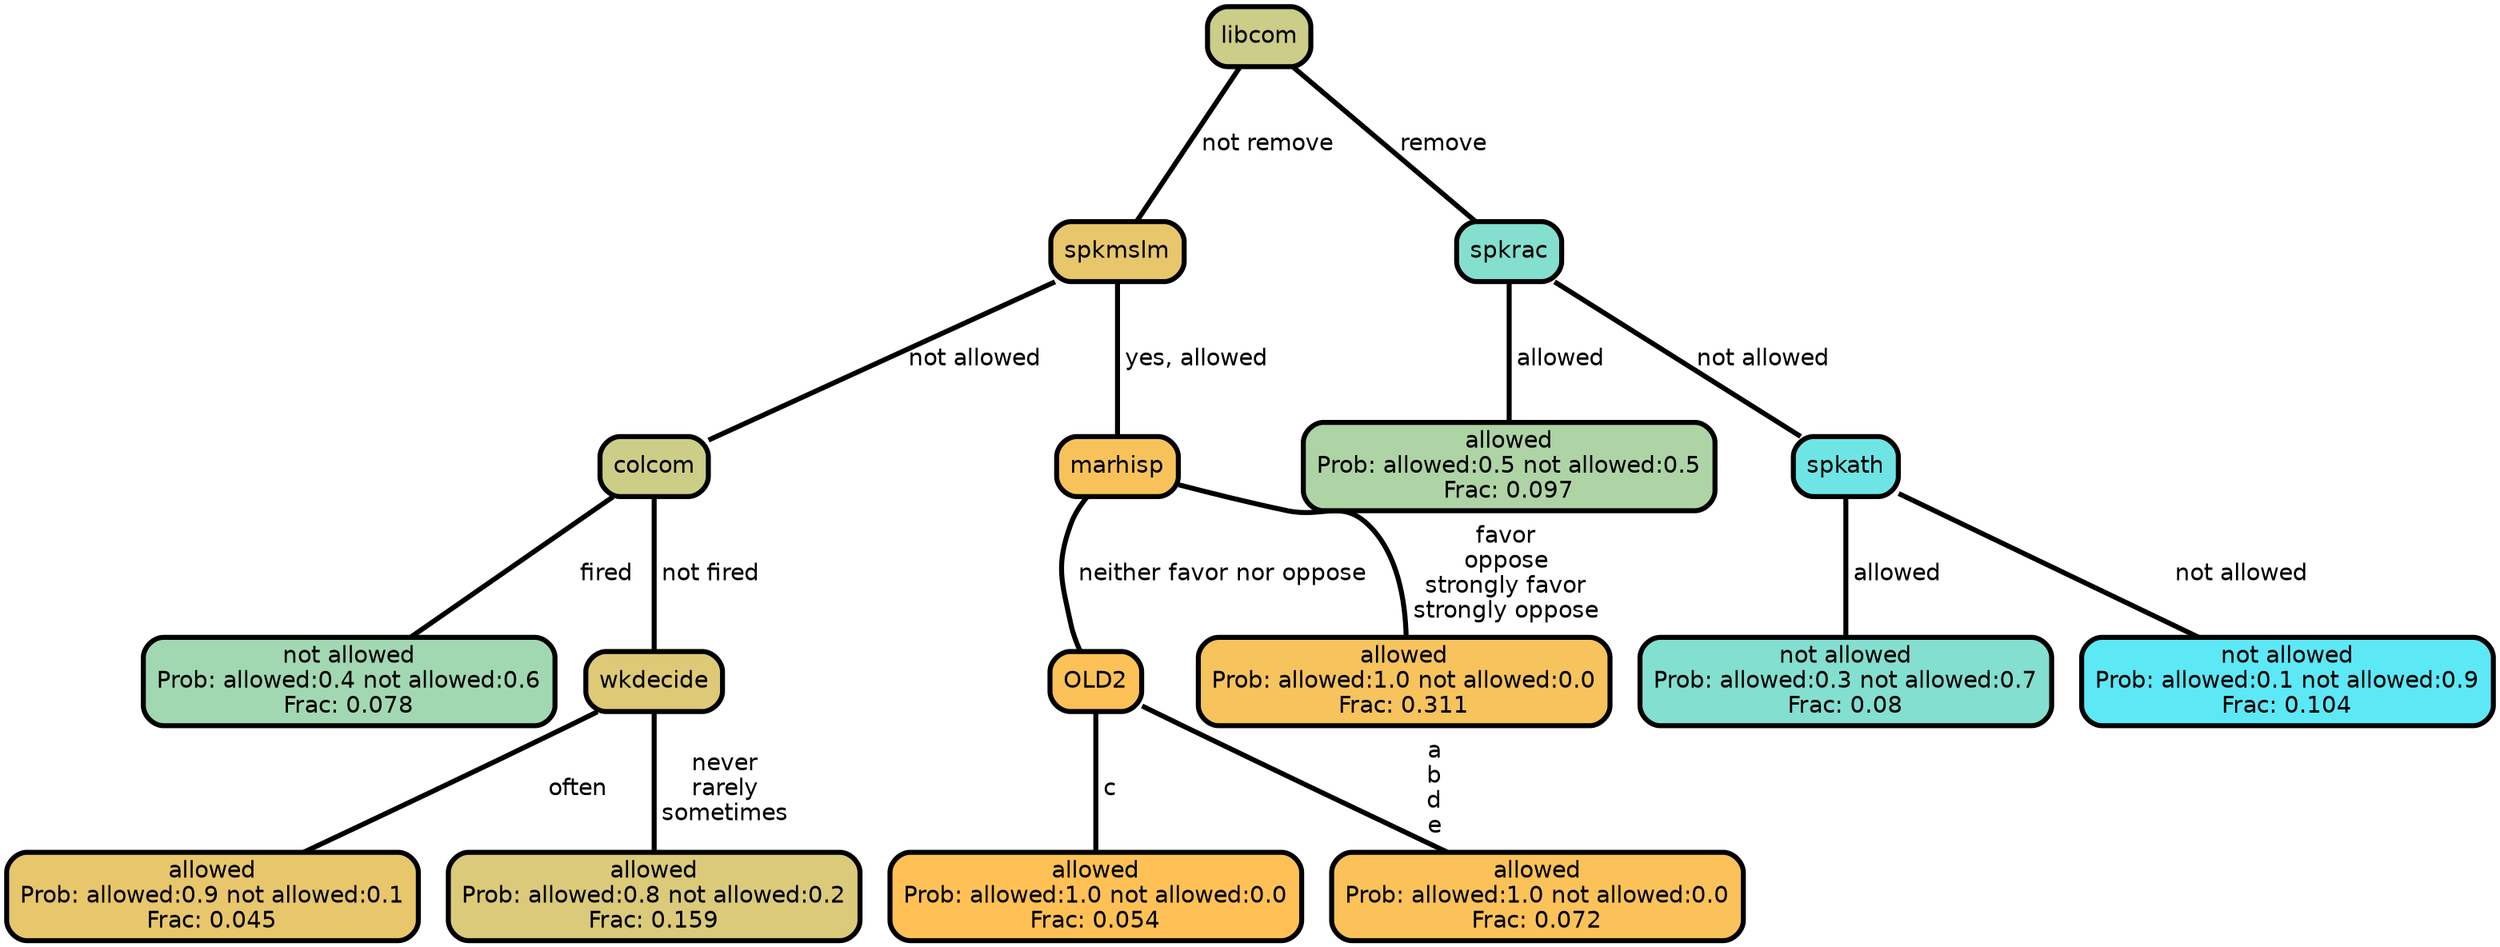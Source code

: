 graph Tree {
node [shape=box, style="filled, rounded",color="black",penwidth="3",fontcolor="black",                 fontname=helvetica] ;
graph [ranksep="0 equally", splines=straight,                 bgcolor=transparent, dpi=200] ;
edge [fontname=helvetica, color=black] ;
0 [label="not allowed
Prob: allowed:0.4 not allowed:0.6
Frac: 0.078", fillcolor="#a1d8b2"] ;
1 [label="colcom", fillcolor="#cccd87"] ;
2 [label="allowed
Prob: allowed:0.9 not allowed:0.1
Frac: 0.045", fillcolor="#e7c66c"] ;
3 [label="wkdecide", fillcolor="#ddc976"] ;
4 [label="allowed
Prob: allowed:0.8 not allowed:0.2
Frac: 0.159", fillcolor="#daca79"] ;
5 [label="spkmslm", fillcolor="#e7c66c"] ;
6 [label="allowed
Prob: allowed:1.0 not allowed:0.0
Frac: 0.054", fillcolor="#ffc155"] ;
7 [label="OLD2", fillcolor="#fcc157"] ;
8 [label="allowed
Prob: allowed:1.0 not allowed:0.0
Frac: 0.072", fillcolor="#fac259"] ;
9 [label="marhisp", fillcolor="#f8c25b"] ;
10 [label="allowed
Prob: allowed:1.0 not allowed:0.0
Frac: 0.311", fillcolor="#f6c35d"] ;
11 [label="libcom", fillcolor="#cbcd88"] ;
12 [label="allowed
Prob: allowed:0.5 not allowed:0.5
Frac: 0.097", fillcolor="#aed4a5"] ;
13 [label="spkrac", fillcolor="#84dfcf"] ;
14 [label="not allowed
Prob: allowed:0.3 not allowed:0.7
Frac: 0.08", fillcolor="#83dfd0"] ;
15 [label="spkath", fillcolor="#6ee4e5"] ;
16 [label="not allowed
Prob: allowed:0.1 not allowed:0.9
Frac: 0.104", fillcolor="#5de8f6"] ;
1 -- 0 [label=" fired",penwidth=3] ;
1 -- 3 [label=" not fired",penwidth=3] ;
3 -- 2 [label=" often",penwidth=3] ;
3 -- 4 [label=" never\n rarely\n sometimes",penwidth=3] ;
5 -- 1 [label=" not allowed",penwidth=3] ;
5 -- 9 [label=" yes, allowed",penwidth=3] ;
7 -- 6 [label=" c",penwidth=3] ;
7 -- 8 [label=" a\n b\n d\n e",penwidth=3] ;
9 -- 7 [label=" neither favor nor oppose",penwidth=3] ;
9 -- 10 [label=" favor\n oppose\n strongly favor\n strongly oppose",penwidth=3] ;
11 -- 5 [label=" not remove",penwidth=3] ;
11 -- 13 [label=" remove",penwidth=3] ;
13 -- 12 [label=" allowed",penwidth=3] ;
13 -- 15 [label=" not allowed",penwidth=3] ;
15 -- 14 [label=" allowed",penwidth=3] ;
15 -- 16 [label=" not allowed",penwidth=3] ;
{rank = same;}}